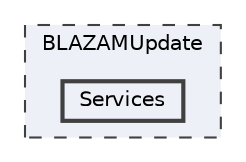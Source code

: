 digraph "BLAZAMUpdate/Services"
{
 // LATEX_PDF_SIZE
  bgcolor="transparent";
  edge [fontname=Helvetica,fontsize=10,labelfontname=Helvetica,labelfontsize=10];
  node [fontname=Helvetica,fontsize=10,shape=box,height=0.2,width=0.4];
  compound=true
  subgraph clusterdir_4b0a3651a46522535d352e75e47cae7d {
    graph [ bgcolor="#edf0f7", pencolor="grey25", label="BLAZAMUpdate", fontname=Helvetica,fontsize=10 style="filled,dashed", URL="dir_4b0a3651a46522535d352e75e47cae7d.html",tooltip=""]
  dir_264d0cd314a4e02402dec970c44c56e2 [label="Services", fillcolor="#edf0f7", color="grey25", style="filled,bold", URL="dir_264d0cd314a4e02402dec970c44c56e2.html",tooltip=""];
  }
}
